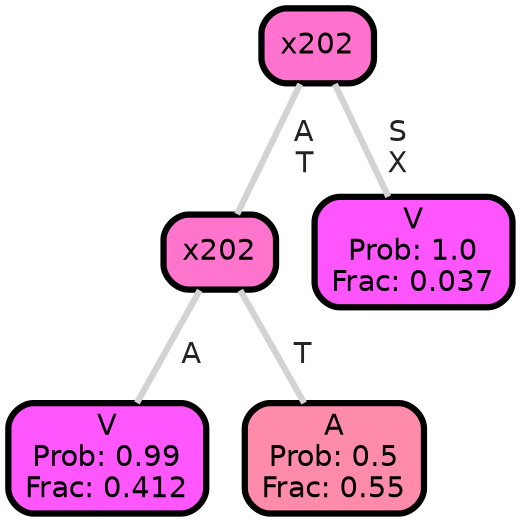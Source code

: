 graph Tree {
node [shape=box, style="filled, rounded",color="black",penwidth="3",fontcolor="black",                 fontname=helvetica] ;
graph [ranksep="0 equally", splines=straight,                 bgcolor=transparent, dpi=200] ;
edge [fontname=helvetica, fontweight=bold,fontcolor=grey14,color=lightgray] ;
0 [label="V
Prob: 0.99
Frac: 0.412", fillcolor="#ff56fd"] ;
1 [label="x202", fillcolor="#ff74cd"] ;
2 [label="A
Prob: 0.5
Frac: 0.55", fillcolor="#ff8baa"] ;
3 [label="x202", fillcolor="#ff73cf"] ;
4 [label="V
Prob: 1.0
Frac: 0.037", fillcolor="#ff55ff"] ;
1 -- 0 [label=" A",penwidth=3] ;
1 -- 2 [label=" T",penwidth=3] ;
3 -- 1 [label=" A\n T",penwidth=3] ;
3 -- 4 [label=" S\n X",penwidth=3] ;
{rank = same;}}